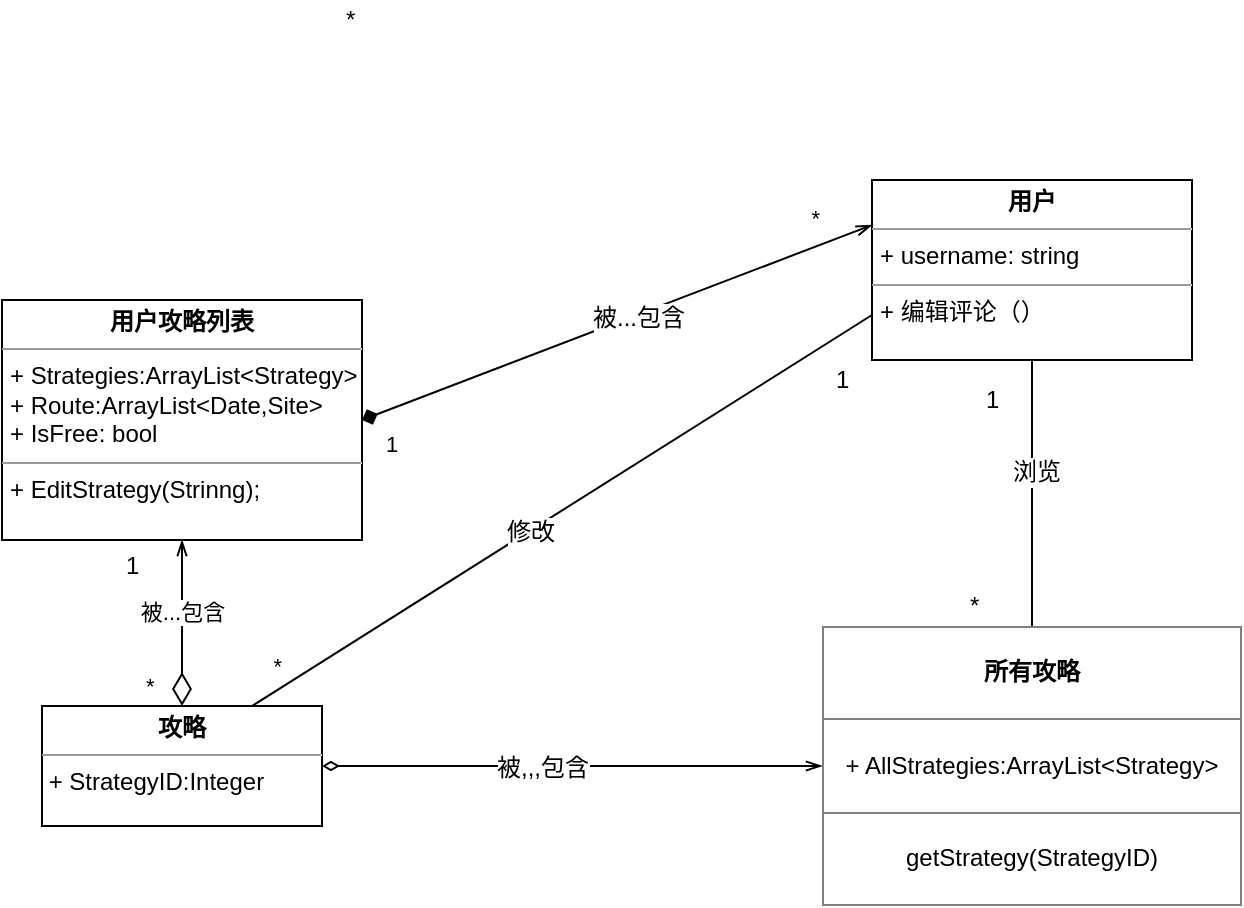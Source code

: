 <mxfile version="12.2.4" pages="1"><diagram id="WqIYzcpz81DT9LfYu4I5" name="Page-1"><mxGraphModel dx="613" dy="549" grid="1" gridSize="10" guides="1" tooltips="1" connect="1" arrows="1" fold="1" page="1" pageScale="1" pageWidth="827" pageHeight="1169" math="0" shadow="0"><root><mxCell id="0"/><mxCell id="1" parent="0"/><mxCell id="TlPGpryXlKGA_tBfNriG-3" value="&lt;p style=&quot;margin: 0px ; margin-top: 4px ; text-align: center&quot;&gt;&lt;b&gt;用户&lt;/b&gt;&lt;/p&gt;&lt;hr size=&quot;1&quot;&gt;&lt;p style=&quot;margin: 0px ; margin-left: 4px&quot;&gt;+ username: string&lt;/p&gt;&lt;hr size=&quot;1&quot;&gt;&lt;p style=&quot;margin: 0px ; margin-left: 4px&quot;&gt;+ 编辑评论（）&lt;/p&gt;" style="verticalAlign=top;align=left;overflow=fill;fontSize=12;fontFamily=Helvetica;html=1;" parent="1" vertex="1"><mxGeometry x="505" y="260" width="160" height="90" as="geometry"/></mxCell><mxCell id="TlPGpryXlKGA_tBfNriG-4" value="&lt;p style=&quot;margin: 0px ; margin-top: 4px ; text-align: center&quot;&gt;&lt;b&gt;用户攻略列表&lt;/b&gt;&lt;/p&gt;&lt;hr size=&quot;1&quot;&gt;&lt;p style=&quot;margin: 0px ; margin-left: 4px&quot;&gt;+ Strategies:ArrayList&amp;lt;Strategy&amp;gt;&lt;/p&gt;&lt;p style=&quot;margin: 0px ; margin-left: 4px&quot;&gt;+ Route:ArrayList&amp;lt;Date,Site&amp;gt;&lt;/p&gt;&lt;p style=&quot;margin: 0px ; margin-left: 4px&quot;&gt;+ IsFree: bool&lt;/p&gt;&lt;hr size=&quot;1&quot;&gt;&lt;p style=&quot;margin: 0px ; margin-left: 4px&quot;&gt;+ EditStrategy(Strinng);&lt;/p&gt;" style="verticalAlign=top;align=left;overflow=fill;fontSize=12;fontFamily=Helvetica;html=1;" parent="1" vertex="1"><mxGeometry x="70" y="320" width="180" height="120" as="geometry"/></mxCell><mxCell id="TlPGpryXlKGA_tBfNriG-7" value="&lt;p style=&quot;margin: 0px ; margin-top: 4px ; text-align: center&quot;&gt;&lt;b&gt;攻略&lt;/b&gt;&lt;/p&gt;&lt;hr size=&quot;1&quot;&gt;&lt;div style=&quot;height: 2px&quot;&gt;&amp;nbsp;+ StrategyID:Integer&lt;/div&gt;" style="verticalAlign=top;align=left;overflow=fill;fontSize=12;fontFamily=Helvetica;html=1;" parent="1" vertex="1"><mxGeometry x="90" y="523" width="140" height="60" as="geometry"/></mxCell><mxCell id="TlPGpryXlKGA_tBfNriG-8" value="被...包含" style="endArrow=openThin;html=1;endSize=6;startArrow=diamondThin;startSize=14;startFill=0;edgeStyle=orthogonalEdgeStyle;rounded=0;exitX=0.5;exitY=0;exitDx=0;exitDy=0;entryX=0.5;entryY=1;entryDx=0;entryDy=0;endFill=0;strokeWidth=1;" parent="1" source="TlPGpryXlKGA_tBfNriG-7" target="TlPGpryXlKGA_tBfNriG-4" edge="1"><mxGeometry x="0.143" relative="1" as="geometry"><mxPoint x="80" y="310" as="sourcePoint"/><mxPoint x="190" y="310" as="targetPoint"/><mxPoint as="offset"/></mxGeometry></mxCell><mxCell id="TlPGpryXlKGA_tBfNriG-9" value="*" style="edgeLabel;resizable=0;html=1;align=left;verticalAlign=top;" parent="TlPGpryXlKGA_tBfNriG-8" connectable="0" vertex="1"><mxGeometry x="-1" relative="1" as="geometry"><mxPoint x="-20" y="-23" as="offset"/></mxGeometry></mxCell><mxCell id="TlPGpryXlKGA_tBfNriG-10" value="*" style="edgeLabel;resizable=0;html=1;align=right;verticalAlign=top;" parent="TlPGpryXlKGA_tBfNriG-8" connectable="0" vertex="1"><mxGeometry x="1" relative="1" as="geometry"><mxPoint x="50" y="50" as="offset"/></mxGeometry></mxCell><mxCell id="TlPGpryXlKGA_tBfNriG-26" value="" style="endArrow=openThin;html=1;rounded=0;exitX=1;exitY=0.5;exitDx=0;exitDy=0;entryX=0;entryY=0.25;entryDx=0;entryDy=0;startArrow=diamond;startFill=1;endFill=0;" parent="1" source="TlPGpryXlKGA_tBfNriG-4" target="TlPGpryXlKGA_tBfNriG-3" edge="1"><mxGeometry relative="1" as="geometry"><mxPoint x="290" y="250" as="sourcePoint"/><mxPoint x="450" y="250" as="targetPoint"/></mxGeometry></mxCell><mxCell id="TlPGpryXlKGA_tBfNriG-27" value="1" style="edgeLabel;resizable=0;html=1;align=left;verticalAlign=bottom;" parent="TlPGpryXlKGA_tBfNriG-26" connectable="0" vertex="1"><mxGeometry x="-1" relative="1" as="geometry"><mxPoint x="10" y="20" as="offset"/></mxGeometry></mxCell><mxCell id="TlPGpryXlKGA_tBfNriG-28" value="*" style="edgeLabel;resizable=0;html=1;align=right;verticalAlign=bottom;" parent="TlPGpryXlKGA_tBfNriG-26" connectable="0" vertex="1"><mxGeometry x="1" relative="1" as="geometry"><mxPoint x="-25" y="5" as="offset"/></mxGeometry></mxCell><mxCell id="TlPGpryXlKGA_tBfNriG-29" value="" style="edgeLabel;html=1;align=center;verticalAlign=middle;resizable=0;points=[];" parent="TlPGpryXlKGA_tBfNriG-26" vertex="1" connectable="0"><mxGeometry x="0.084" y="1" relative="1" as="geometry"><mxPoint as="offset"/></mxGeometry></mxCell><mxCell id="3" value="被...包含" style="text;html=1;resizable=0;points=[];align=center;verticalAlign=middle;labelBackgroundColor=#ffffff;" vertex="1" connectable="0" parent="TlPGpryXlKGA_tBfNriG-26"><mxGeometry x="0.081" y="-1" relative="1" as="geometry"><mxPoint as="offset"/></mxGeometry></mxCell><mxCell id="6" value="*" style="text;html=1;resizable=0;points=[];autosize=1;align=left;verticalAlign=top;spacingTop=-4;" vertex="1" parent="1"><mxGeometry x="240" y="170" width="20" height="20" as="geometry"/></mxCell><mxCell id="11" value="" style="endArrow=none;html=1;entryX=0.5;entryY=1;entryDx=0;entryDy=0;exitX=0.5;exitY=0;exitDx=0;exitDy=0;" edge="1" parent="1" source="17" target="TlPGpryXlKGA_tBfNriG-3"><mxGeometry width="50" height="50" relative="1" as="geometry"><mxPoint x="585" y="490" as="sourcePoint"/><mxPoint x="584.5" y="375" as="targetPoint"/></mxGeometry></mxCell><mxCell id="12" value="浏览" style="text;html=1;resizable=0;points=[];align=center;verticalAlign=middle;labelBackgroundColor=#ffffff;" vertex="1" connectable="0" parent="11"><mxGeometry x="0.16" y="-2" relative="1" as="geometry"><mxPoint as="offset"/></mxGeometry></mxCell><mxCell id="13" value="1" style="text;html=1;resizable=0;points=[];autosize=1;align=left;verticalAlign=top;spacingTop=-4;" vertex="1" parent="1"><mxGeometry x="560" y="360" width="20" height="20" as="geometry"/></mxCell><mxCell id="14" value="*" style="text;html=1;resizable=0;points=[];autosize=1;align=left;verticalAlign=top;spacingTop=-4;" vertex="1" parent="1"><mxGeometry x="552" y="463" width="20" height="20" as="geometry"/></mxCell><mxCell id="17" value="&lt;table border=&quot;1&quot; width=&quot;100%&quot; cellpadding=&quot;4&quot; style=&quot;width: 100% ; height: 100% ; border-collapse: collapse&quot;&gt;&lt;tbody&gt;&lt;tr&gt;&lt;th align=&quot;center&quot;&gt;所有攻略&lt;/th&gt;&lt;/tr&gt;&lt;tr&gt;&lt;td align=&quot;center&quot;&gt;+ AllStrategies:ArrayList&amp;lt;Strategy&amp;gt;&lt;/td&gt;&lt;/tr&gt;&lt;tr&gt;&lt;td align=&quot;center&quot;&gt;getStrategy(StrategyID)&lt;/td&gt;&lt;/tr&gt;&lt;/tbody&gt;&lt;/table&gt;" style="text;html=1;strokeColor=none;fillColor=none;overflow=fill;" vertex="1" parent="1"><mxGeometry x="480" y="483" width="210" height="140" as="geometry"/></mxCell><mxCell id="20" value="" style="group" vertex="1" connectable="0" parent="1"><mxGeometry x="485" y="350" width="20" height="20" as="geometry"/></mxCell><mxCell id="4" value="" style="endArrow=none;html=1;exitX=0.75;exitY=0;exitDx=0;exitDy=0;entryX=0;entryY=0.75;entryDx=0;entryDy=0;" edge="1" parent="20" source="TlPGpryXlKGA_tBfNriG-7" target="TlPGpryXlKGA_tBfNriG-3"><mxGeometry width="50" height="50" relative="1" as="geometry"><mxPoint x="-215" y="-140" as="sourcePoint"/><mxPoint x="-165" y="-190" as="targetPoint"/></mxGeometry></mxCell><mxCell id="8" value="修改" style="text;html=1;resizable=0;points=[];align=center;verticalAlign=middle;labelBackgroundColor=#ffffff;" vertex="1" connectable="0" parent="4"><mxGeometry x="-0.104" relative="1" as="geometry"><mxPoint as="offset"/></mxGeometry></mxCell><mxCell id="5" value="1" style="text;html=1;resizable=0;points=[];autosize=1;align=left;verticalAlign=top;spacingTop=-4;" vertex="1" parent="20"><mxGeometry width="20" height="20" as="geometry"/></mxCell><mxCell id="22" value="1" style="text;html=1;resizable=0;points=[];autosize=1;align=left;verticalAlign=top;spacingTop=-4;" vertex="1" parent="1"><mxGeometry x="130" y="443" width="20" height="20" as="geometry"/></mxCell><mxCell id="26" value="" style="endArrow=openThin;html=1;exitX=1;exitY=0.5;exitDx=0;exitDy=0;entryX=0;entryY=0.5;entryDx=0;entryDy=0;startArrow=diamondThin;startFill=0;endFill=0;" edge="1" parent="1" source="TlPGpryXlKGA_tBfNriG-7" target="17"><mxGeometry width="50" height="50" relative="1" as="geometry"><mxPoint x="280" y="603" as="sourcePoint"/><mxPoint x="330" y="553" as="targetPoint"/></mxGeometry></mxCell><mxCell id="27" value="被,,,包含" style="text;html=1;resizable=0;points=[];align=center;verticalAlign=middle;labelBackgroundColor=#ffffff;" vertex="1" connectable="0" parent="26"><mxGeometry x="-0.123" y="-1" relative="1" as="geometry"><mxPoint as="offset"/></mxGeometry></mxCell></root></mxGraphModel></diagram></mxfile>